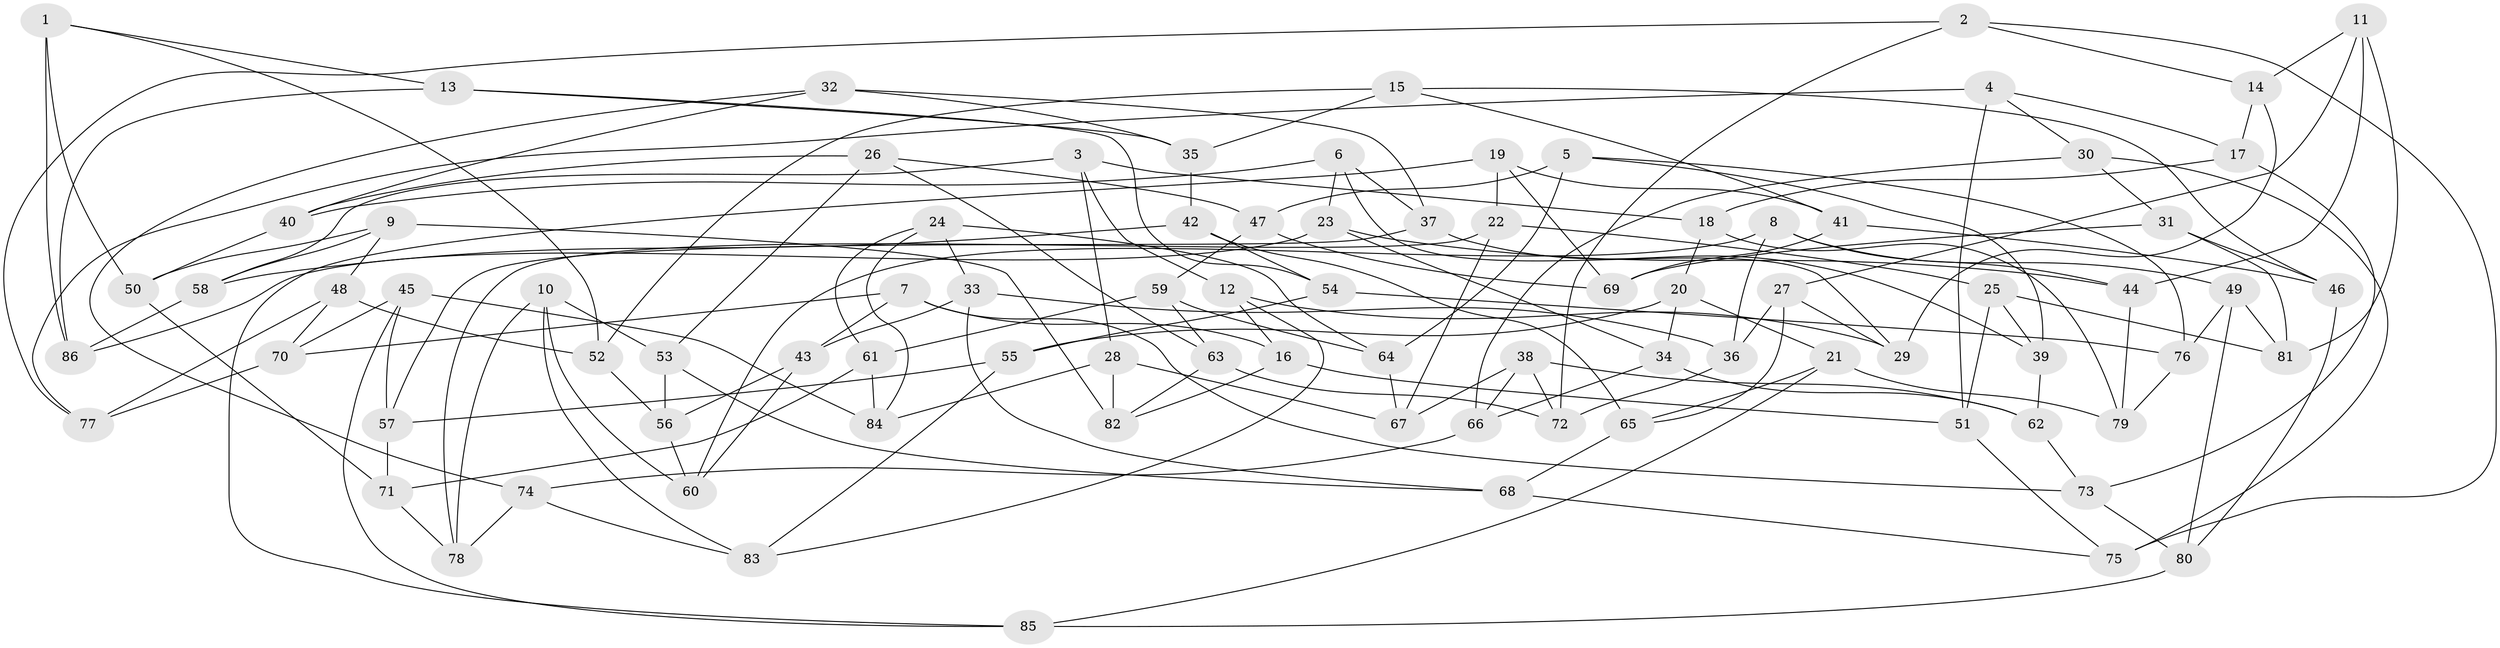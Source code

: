 // Generated by graph-tools (version 1.1) at 2025/11/02/27/25 16:11:46]
// undirected, 86 vertices, 172 edges
graph export_dot {
graph [start="1"]
  node [color=gray90,style=filled];
  1;
  2;
  3;
  4;
  5;
  6;
  7;
  8;
  9;
  10;
  11;
  12;
  13;
  14;
  15;
  16;
  17;
  18;
  19;
  20;
  21;
  22;
  23;
  24;
  25;
  26;
  27;
  28;
  29;
  30;
  31;
  32;
  33;
  34;
  35;
  36;
  37;
  38;
  39;
  40;
  41;
  42;
  43;
  44;
  45;
  46;
  47;
  48;
  49;
  50;
  51;
  52;
  53;
  54;
  55;
  56;
  57;
  58;
  59;
  60;
  61;
  62;
  63;
  64;
  65;
  66;
  67;
  68;
  69;
  70;
  71;
  72;
  73;
  74;
  75;
  76;
  77;
  78;
  79;
  80;
  81;
  82;
  83;
  84;
  85;
  86;
  1 -- 13;
  1 -- 52;
  1 -- 50;
  1 -- 86;
  2 -- 77;
  2 -- 72;
  2 -- 75;
  2 -- 14;
  3 -- 18;
  3 -- 58;
  3 -- 28;
  3 -- 12;
  4 -- 51;
  4 -- 30;
  4 -- 77;
  4 -- 17;
  5 -- 76;
  5 -- 47;
  5 -- 64;
  5 -- 39;
  6 -- 29;
  6 -- 37;
  6 -- 40;
  6 -- 23;
  7 -- 73;
  7 -- 16;
  7 -- 43;
  7 -- 70;
  8 -- 36;
  8 -- 44;
  8 -- 49;
  8 -- 60;
  9 -- 50;
  9 -- 82;
  9 -- 58;
  9 -- 48;
  10 -- 78;
  10 -- 60;
  10 -- 53;
  10 -- 83;
  11 -- 44;
  11 -- 27;
  11 -- 14;
  11 -- 81;
  12 -- 16;
  12 -- 83;
  12 -- 29;
  13 -- 86;
  13 -- 54;
  13 -- 35;
  14 -- 17;
  14 -- 29;
  15 -- 41;
  15 -- 35;
  15 -- 46;
  15 -- 52;
  16 -- 51;
  16 -- 82;
  17 -- 73;
  17 -- 18;
  18 -- 79;
  18 -- 20;
  19 -- 22;
  19 -- 41;
  19 -- 69;
  19 -- 85;
  20 -- 34;
  20 -- 21;
  20 -- 55;
  21 -- 79;
  21 -- 65;
  21 -- 85;
  22 -- 25;
  22 -- 78;
  22 -- 67;
  23 -- 34;
  23 -- 44;
  23 -- 86;
  24 -- 84;
  24 -- 64;
  24 -- 61;
  24 -- 33;
  25 -- 51;
  25 -- 81;
  25 -- 39;
  26 -- 40;
  26 -- 53;
  26 -- 47;
  26 -- 63;
  27 -- 65;
  27 -- 29;
  27 -- 36;
  28 -- 82;
  28 -- 67;
  28 -- 84;
  30 -- 66;
  30 -- 75;
  30 -- 31;
  31 -- 81;
  31 -- 69;
  31 -- 46;
  32 -- 40;
  32 -- 37;
  32 -- 74;
  32 -- 35;
  33 -- 36;
  33 -- 68;
  33 -- 43;
  34 -- 66;
  34 -- 62;
  35 -- 42;
  36 -- 72;
  37 -- 57;
  37 -- 39;
  38 -- 62;
  38 -- 72;
  38 -- 67;
  38 -- 66;
  39 -- 62;
  40 -- 50;
  41 -- 69;
  41 -- 46;
  42 -- 54;
  42 -- 65;
  42 -- 58;
  43 -- 60;
  43 -- 56;
  44 -- 79;
  45 -- 84;
  45 -- 85;
  45 -- 57;
  45 -- 70;
  46 -- 80;
  47 -- 69;
  47 -- 59;
  48 -- 52;
  48 -- 70;
  48 -- 77;
  49 -- 76;
  49 -- 80;
  49 -- 81;
  50 -- 71;
  51 -- 75;
  52 -- 56;
  53 -- 68;
  53 -- 56;
  54 -- 76;
  54 -- 55;
  55 -- 83;
  55 -- 57;
  56 -- 60;
  57 -- 71;
  58 -- 86;
  59 -- 64;
  59 -- 63;
  59 -- 61;
  61 -- 71;
  61 -- 84;
  62 -- 73;
  63 -- 72;
  63 -- 82;
  64 -- 67;
  65 -- 68;
  66 -- 74;
  68 -- 75;
  70 -- 77;
  71 -- 78;
  73 -- 80;
  74 -- 78;
  74 -- 83;
  76 -- 79;
  80 -- 85;
}
